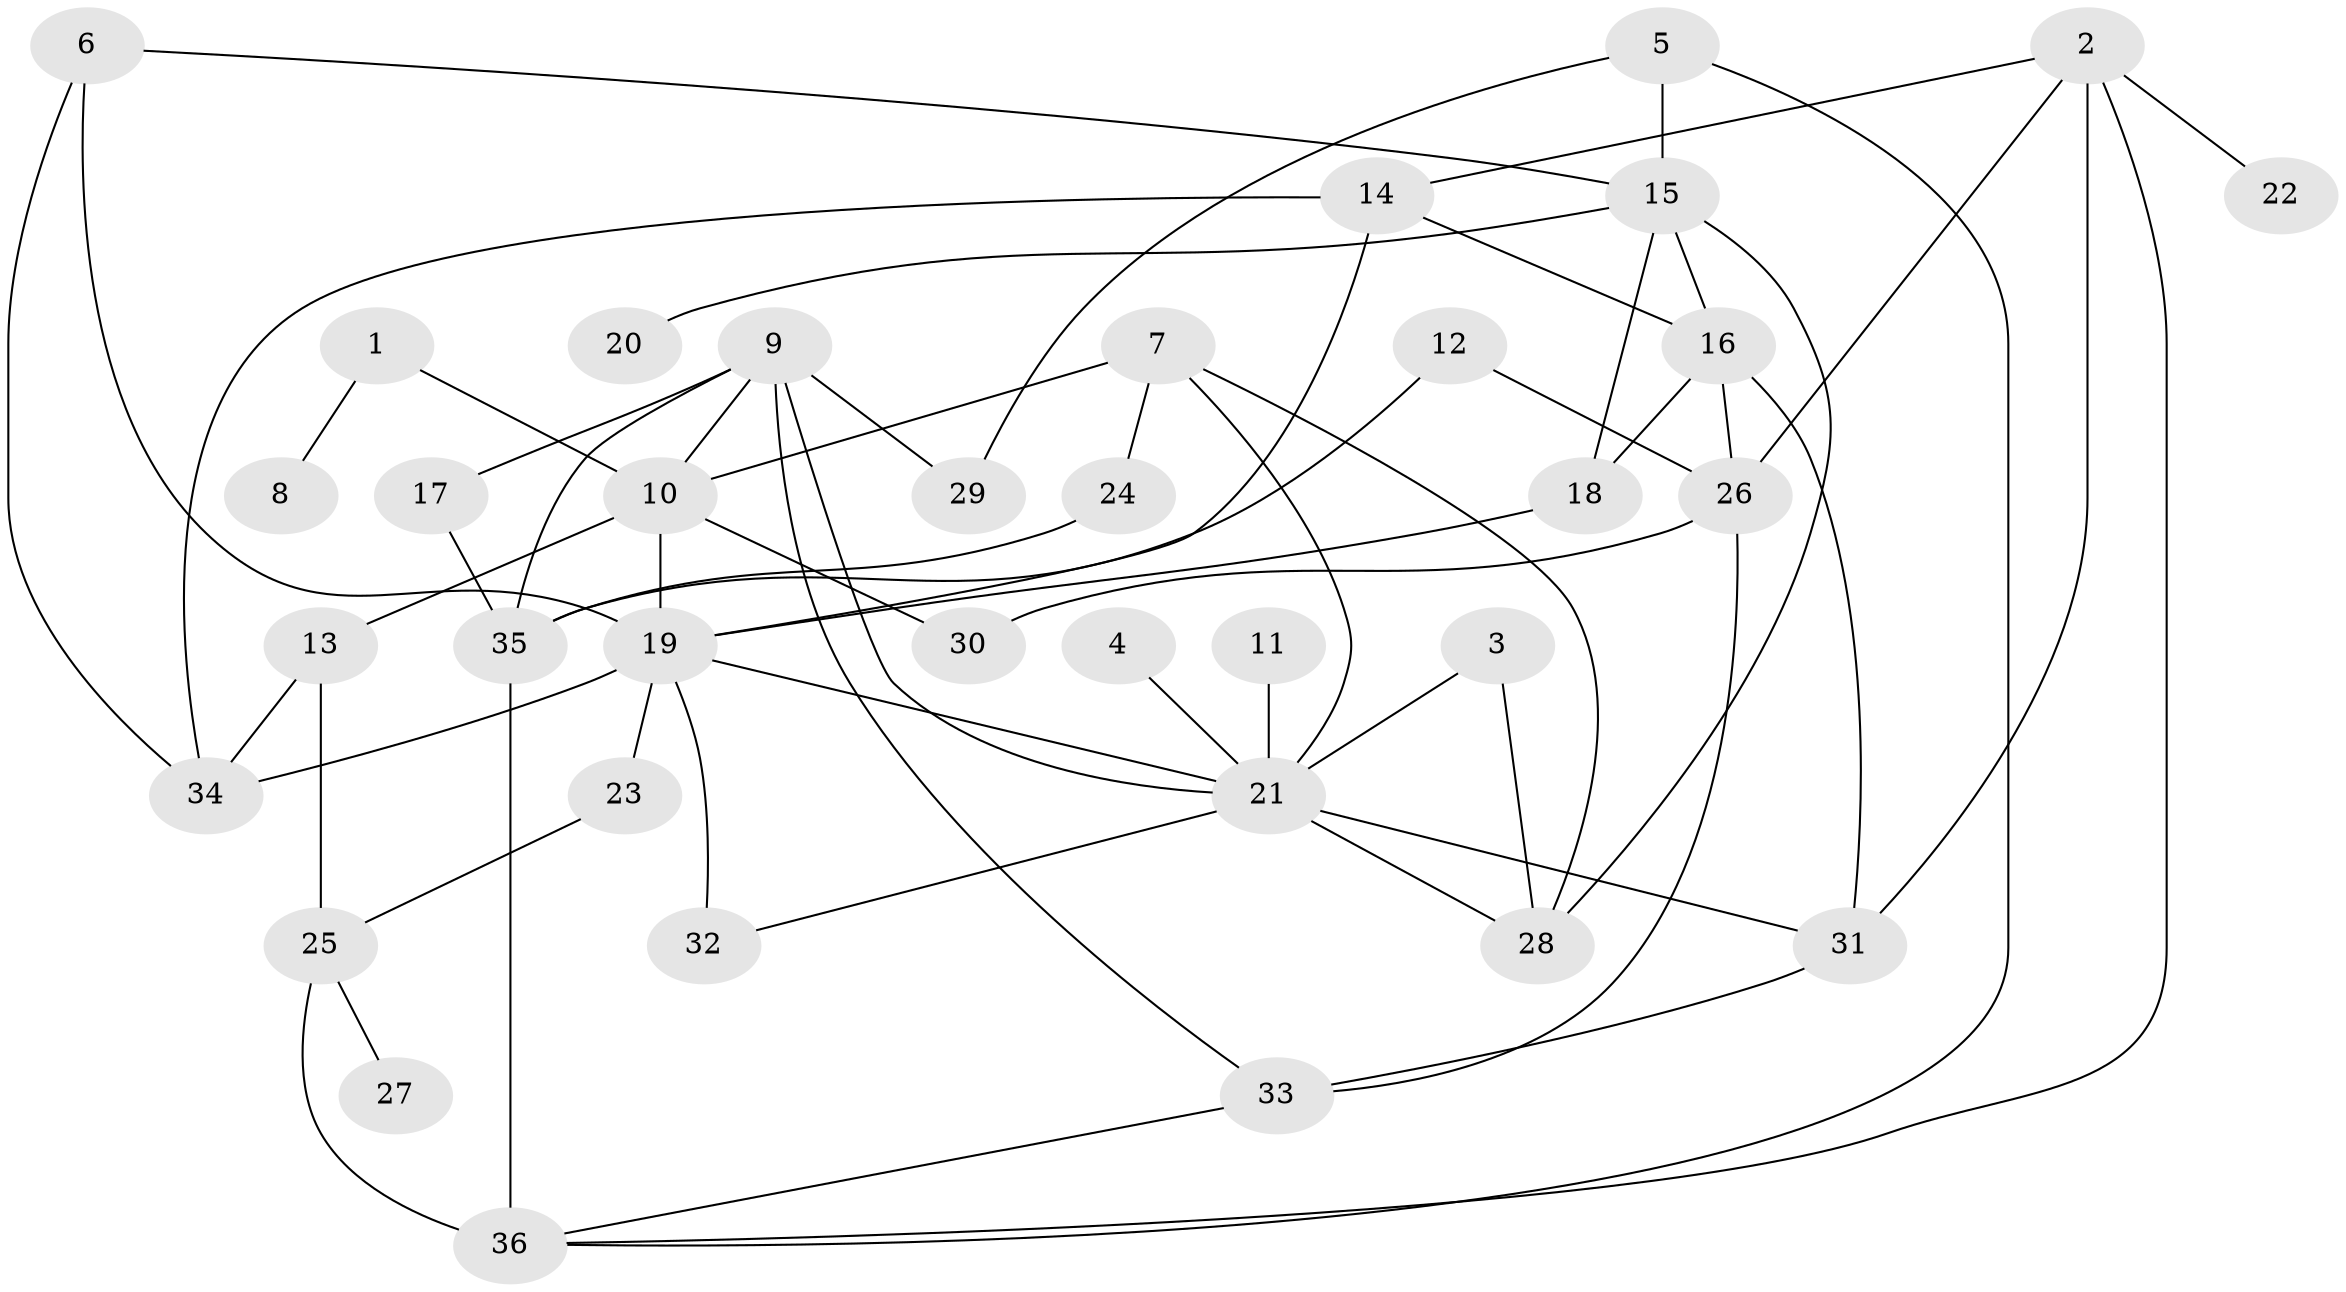 // original degree distribution, {5: 0.07954545454545454, 3: 0.19318181818181818, 7: 0.011363636363636364, 9: 0.022727272727272728, 2: 0.26136363636363635, 4: 0.10227272727272728, 1: 0.2840909090909091, 6: 0.045454545454545456}
// Generated by graph-tools (version 1.1) at 2025/36/03/04/25 23:36:07]
// undirected, 36 vertices, 62 edges
graph export_dot {
  node [color=gray90,style=filled];
  1;
  2;
  3;
  4;
  5;
  6;
  7;
  8;
  9;
  10;
  11;
  12;
  13;
  14;
  15;
  16;
  17;
  18;
  19;
  20;
  21;
  22;
  23;
  24;
  25;
  26;
  27;
  28;
  29;
  30;
  31;
  32;
  33;
  34;
  35;
  36;
  1 -- 8 [weight=1.0];
  1 -- 10 [weight=1.0];
  2 -- 14 [weight=1.0];
  2 -- 22 [weight=1.0];
  2 -- 26 [weight=1.0];
  2 -- 31 [weight=1.0];
  2 -- 36 [weight=1.0];
  3 -- 21 [weight=1.0];
  3 -- 28 [weight=1.0];
  4 -- 21 [weight=1.0];
  5 -- 15 [weight=1.0];
  5 -- 29 [weight=1.0];
  5 -- 36 [weight=1.0];
  6 -- 15 [weight=1.0];
  6 -- 19 [weight=1.0];
  6 -- 34 [weight=1.0];
  7 -- 10 [weight=1.0];
  7 -- 21 [weight=1.0];
  7 -- 24 [weight=1.0];
  7 -- 28 [weight=1.0];
  9 -- 10 [weight=1.0];
  9 -- 17 [weight=1.0];
  9 -- 21 [weight=1.0];
  9 -- 29 [weight=1.0];
  9 -- 33 [weight=1.0];
  9 -- 35 [weight=1.0];
  10 -- 13 [weight=1.0];
  10 -- 19 [weight=1.0];
  10 -- 30 [weight=1.0];
  11 -- 21 [weight=1.0];
  12 -- 26 [weight=1.0];
  12 -- 35 [weight=1.0];
  13 -- 25 [weight=2.0];
  13 -- 34 [weight=1.0];
  14 -- 16 [weight=1.0];
  14 -- 19 [weight=1.0];
  14 -- 34 [weight=1.0];
  15 -- 16 [weight=2.0];
  15 -- 18 [weight=1.0];
  15 -- 20 [weight=1.0];
  15 -- 28 [weight=1.0];
  16 -- 18 [weight=1.0];
  16 -- 26 [weight=3.0];
  16 -- 31 [weight=1.0];
  17 -- 35 [weight=1.0];
  18 -- 19 [weight=1.0];
  19 -- 21 [weight=1.0];
  19 -- 23 [weight=1.0];
  19 -- 32 [weight=1.0];
  19 -- 34 [weight=1.0];
  21 -- 28 [weight=1.0];
  21 -- 31 [weight=1.0];
  21 -- 32 [weight=1.0];
  23 -- 25 [weight=1.0];
  24 -- 35 [weight=1.0];
  25 -- 27 [weight=1.0];
  25 -- 36 [weight=2.0];
  26 -- 30 [weight=1.0];
  26 -- 33 [weight=1.0];
  31 -- 33 [weight=1.0];
  33 -- 36 [weight=1.0];
  35 -- 36 [weight=2.0];
}
